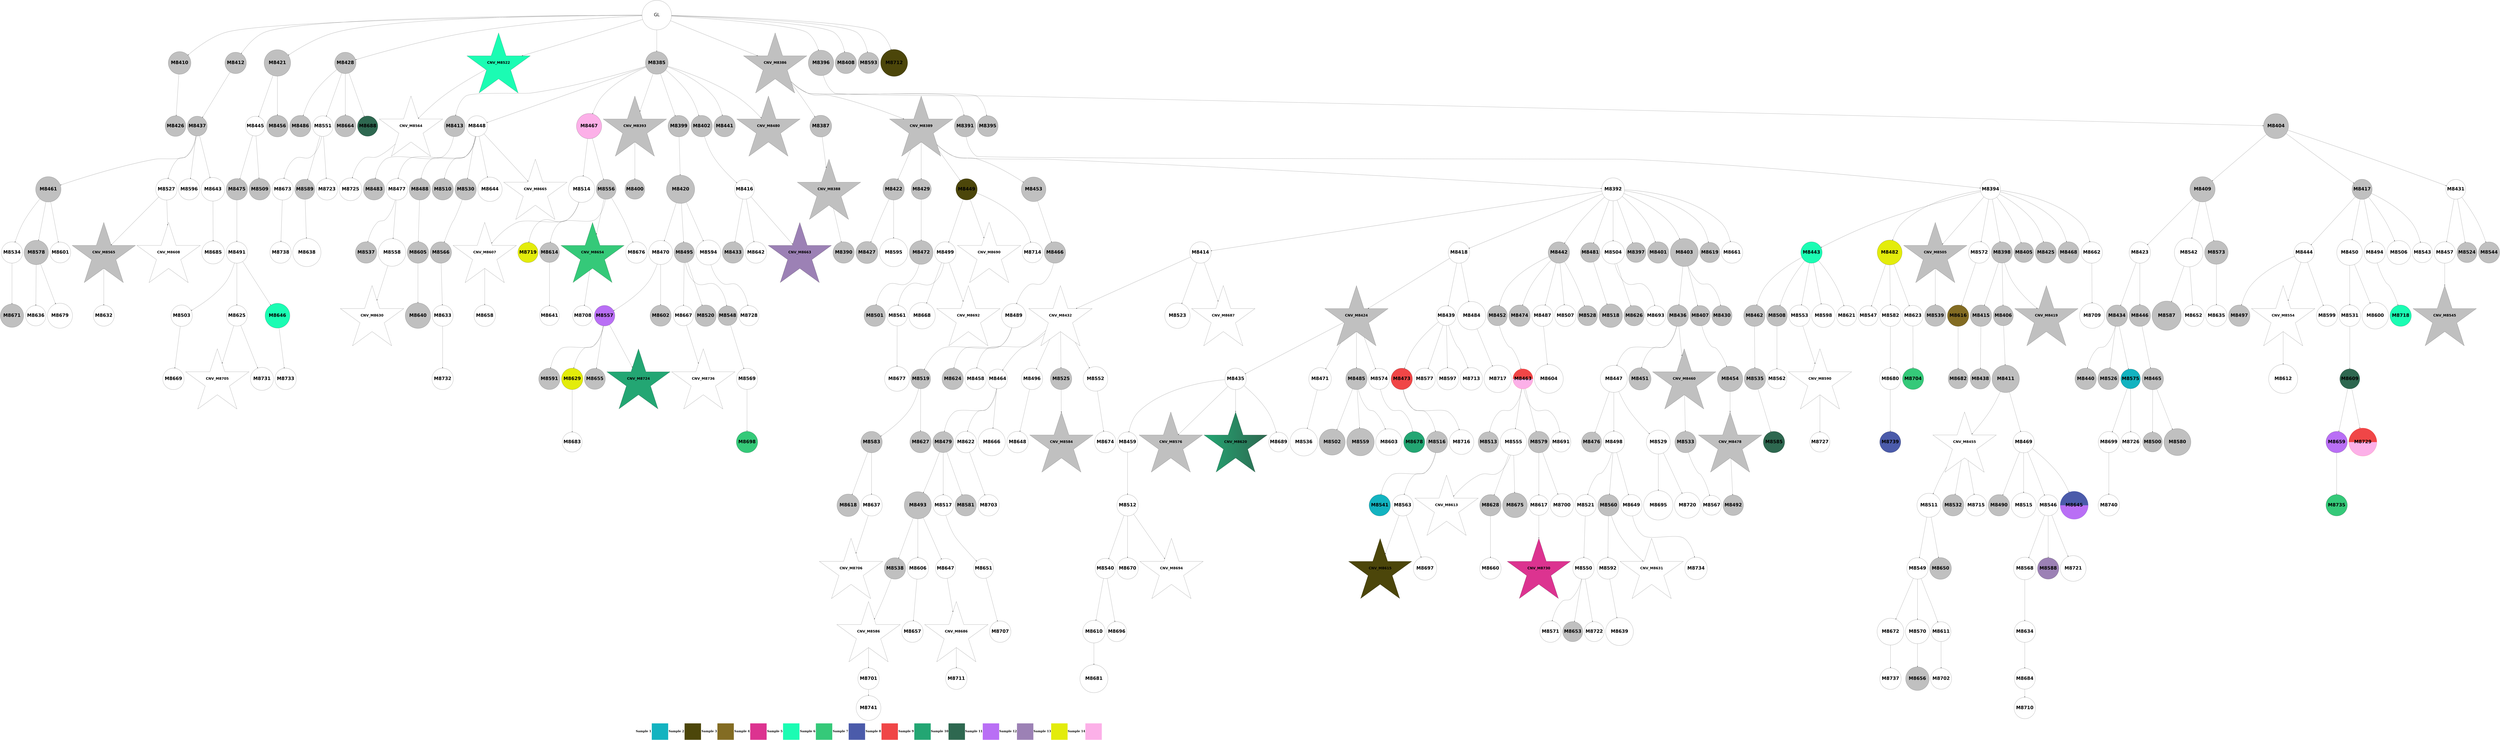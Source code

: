 digraph G { 
rankdir=TB;
8448 -> 8462;
8448 -> 8581;
8448 -> 8612;
8449 -> 8465;
8450 -> 8494;
8450 -> 8508;
8706 -> 8775;
8451 -> 8476;
8452 -> 8522;
8453 -> 8471;
8453 -> 8562;
8453 -> 8726;
8454 -> 8477;
8455 -> 8472;
8455 -> 8681;
8455 -> 8702;
8711 -> 8776;
8456 -> 8483;
8456 -> 8489;
8456 -> 8533;
8456 -> 8545;
8456 -> 8582;
8712 -> 8777;
8457 -> 8463;
8457 -> 8478;
8457 -> 8523;
8459 -> 8509;
8459 -> 8534;
8459 -> 8633;
8460 -> 8484;
8460 -> 8495;
8461 -> 8466;
8461 -> 8634;
8462 -> 8473;
8462 -> 8485;
8463 -> 8474;
8463 -> 8510;
8463 -> 8524;
8463 -> 8613;
8719 -> 8778;
8467 -> 8525;
8467 -> 8590;
8467 -> 8703;
8467 -> 8727;
8723 -> 8749;
8468 -> 8511;
8725 -> 8750;
8470 -> 8496;
8470 -> 8563;
8470 -> 8583;
8471 -> 8497;
8471 -> 8503;
8471 -> 8535;
8471 -> 8564;
8471 -> 8591;
8473 -> 8479;
8473 -> 8565;
8473 -> 8614;
8474 -> 8498;
8474 -> 8615;
8474 -> 8659;
8474 -> 8728;
8475 -> 8486;
8475 -> 8490;
8475 -> 8499;
8476 -> 8500;
8476 -> 8566;
8476 -> 8635;
8476 -> 8682;
8478 -> 8512;
8478 -> 8616;
8478 -> 8636;
8478 -> 8752;
8481 -> 8491;
8481 -> 8513;
8481 -> 8526;
8481 -> 8546;
8481 -> 8567;
8482 -> 8501;
8482 -> 8547;
8482 -> 8592;
8482 -> 8637;
8482 -> 8660;
8738 -> 8779;
8483 -> 8536;
8483 -> 8593;
8483 -> 8638;
8484 -> 8514;
8484 -> 8548;
8740 -> 8780;
8485 -> 8504;
8486 -> 8515;
8486 -> 8537;
8486 -> 8568;
8487 -> 8516;
8487 -> 8527;
8487 -> 8549;
8487 -> 8569;
8487 -> 8683;
8487 -> 8704;
8488 -> 8538;
8488 -> 8729;
8488 -> 8753;
8489 -> 8570;
8489 -> 8639;
8491 -> 8502;
8492 -> 8505;
8493 -> 8517;
8494 -> 8550;
8494 -> 8571;
8494 -> 8754;
8496 -> 8584;
8498 -> 8551;
8499 -> 8572;
8500 -> 8573;
8500 -> 8617;
8500 -> 8640;
8501 -> 8574;
8502 -> 8552;
8502 -> 8594;
8502 -> 8618;
8502 -> 8730;
8503 -> 8518;
8503 -> 8661;
8503 -> 8705;
8504 -> 8539;
8504 -> 8619;
8505 -> 8528;
8506 -> 8553;
8506 -> 8595;
8508 -> 8529;
8508 -> 8554;
8508 -> 8585;
8508 -> 8684;
8509 -> 8596;
8509 -> 8641;
8510 -> 8575;
8511 -> 8540;
8512 -> 8555;
8512 -> 8755;
8514 -> 8530;
8516 -> 8576;
8516 -> 8597;
8517 -> 8531;
8518 -> 8532;
8518 -> 8556;
8518 -> 8620;
8520 -> 8557;
8521 -> 8586;
8521 -> 8621;
8521 -> 8662;
8523 -> 8756;
8524 -> 8541;
8524 -> 8598;
8524 -> 8642;
8526 -> 8643;
8527 -> 8644;
8528 -> 8558;
8528 -> 8663;
8530 -> 8542;
8530 -> 8664;
8530 -> 8685;
8532 -> 8577;
8532 -> 8645;
8532 -> 8686;
8533 -> 8757;
8534 -> 8559;
8534 -> 8587;
8534 -> 8706;
8535 -> 8687;
8537 -> 8560;
8537 -> 8599;
8537 -> 8688;
8538 -> 8600;
8538 -> 8707;
8538 -> 8731;
8542 -> 8708;
8543 -> 8665;
8543 -> 8732;
8544 -> 8578;
8547 -> 8601;
8550 -> 8588;
8550 -> 8689;
8551 -> 8579;
8551 -> 8709;
8551 -> 8733;
8553 -> 8646;
8553 -> 8758;
8555 -> 8580;
8555 -> 8602;
8556 -> 8690;
8558 -> 8622;
8558 -> 8666;
8560 -> 8589;
8561 -> 8603;
8564 -> 8623;
8566 -> 8604;
8566 -> 8647;
8568 -> 8734;
8568 -> 8759;
8569 -> 8605;
8570 -> 8648;
8572 -> 8606;
8573 -> 8710;
8574 -> 8624;
8577 -> 8625;
8579 -> 8649;
8579 -> 8735;
8581 -> 8626;
8581 -> 8691;
8585 -> 8607;
8585 -> 8627;
8585 -> 8760;
8587 -> 8608;
8588 -> 8609;
8588 -> 8650;
8588 -> 8711;
8589 -> 8610;
8589 -> 8692;
8589 -> 8761;
8590 -> 8628;
8590 -> 8712;
8590 -> 8762;
8591 -> 8713;
8592 -> 8629;
8593 -> 8651;
8594 -> 8652;
8594 -> 8667;
8594 -> 8714;
8595 -> 8653;
8595 -> 8693;
8595 -> 8715;
8596 -> 8630;
8596 -> 8668;
8596 -> 8694;
8596 -> 8763;
8597 -> 8669;
8599 -> 8631;
8599 -> 8670;
8600 -> 8716;
8602 -> 8654;
8602 -> 8736;
8603 -> 8764;
8604 -> 8671;
8605 -> 8672;
8607 -> 8673;
8608 -> 8737;
8609 -> 8695;
8611 -> 8655;
8612 -> 8674;
8613 -> 8717;
8614 -> 8738;
8614 -> 8765;
8617 -> 8675;
8617 -> 8718;
8618 -> 8656;
8618 -> 8739;
8621 -> 8719;
8622 -> 8657;
8622 -> 8676;
8625 -> 8740;
8628 -> 8677;
8629 -> 8766;
8631 -> 8678;
8633 -> 8767;
8644 -> 8679;
8645 -> 8696;
8646 -> 8697;
8648 -> 8698;
8648 -> 8768;
8649 -> 8720;
8650 -> 8741;
8653 -> 8680;
8655 -> 8721;
8656 -> 8769;
8661 -> 8742;
8662 -> 8743;
8664 -> 8744;
8664 -> 8770;
8667 -> 8699;
8668 -> 8722;
8672 -> 8771;
8673 -> 8723;
8676 -> 8745;
8423 -> 8424;
8423 -> 8425;
8423 -> 8435;
8423 -> 8447;
8423 -> 8449;
8423 -> 8451;
8423 -> 8460;
8423 -> 8467;
8423 -> 8561;
8423 -> 8632;
8423 -> 8751;
8424 -> 8432;
8424 -> 8438;
8424 -> 8441;
8424 -> 8452;
8424 -> 8480;
8424 -> 8487;
8424 -> 8506;
8424 -> 8519;
8425 -> 8426;
8425 -> 8428;
8425 -> 8430;
8425 -> 8434;
8426 -> 8427;
8682 -> 8724;
8427 -> 8429;
8428 -> 8431;
8428 -> 8461;
8428 -> 8468;
8428 -> 8488;
8428 -> 8492;
8685 -> 8772;
8430 -> 8433;
8686 -> 8725;
8431 -> 8436;
8431 -> 8440;
8431 -> 8442;
8431 -> 8453;
8431 -> 8457;
8431 -> 8481;
8431 -> 8520;
8431 -> 8543;
8431 -> 8658;
8431 -> 8700;
8432 -> 8439;
8688 -> 8773;
8433 -> 8437;
8433 -> 8444;
8433 -> 8464;
8433 -> 8482;
8433 -> 8507;
8433 -> 8521;
8433 -> 8544;
8433 -> 8611;
8433 -> 8701;
8690 -> 8746;
8435 -> 8443;
8437 -> 8445;
8437 -> 8454;
8437 -> 8458;
8693 -> 8747;
8438 -> 8459;
8441 -> 8455;
8442 -> 8446;
8442 -> 8469;
8442 -> 8475;
8698 -> 8774;
8443 -> 8448;
8443 -> 8456;
8443 -> 8470;
8445 -> 8450;
8701 -> 8748;
8446 -> 8493;
8502 [shape=circle style=wedged color="#f04647:#fcb0e8" fontname="helvetica-bold" fontsize=56 label="M8463" width=3.4 height=2 ];
8506 [shape=circle style=filled fillcolor="#fcb0e8" fontname="helvetica-bold" fontsize=56 label="M8467" width=4.28 height=2 ];
8768 [shape=circle style=wedged color="#f04647:#fcb0e8" fontname="helvetica-bold" fontsize=56 label="M8729" width=4.75 height=2 ];
8604 [shape=star style=filled fillcolor=grey fontname="helvetica-bold" fontsize=42 label="CNV_M8565"];
8676 [shape=circle style=filled fillcolor=white fontname="helvetica-bold" fontsize=56 label="M8637" width=0.64 height=2 ];
8755 [shape=circle style=filled fillcolor=white fontname="helvetica-bold" fontsize=56 label="M8716" width=4.18 height=2 ];
8592 [shape=circle style=filled fillcolor=white fontname="helvetica-bold" fontsize=56 label="M8553" width=1.13 height=2 ];
8680 [shape=circle style=filled fillcolor=white fontname="helvetica-bold" fontsize=56 label="M8641" width=3.28 height=2 ];
8632 [shape=circle style=filled fillcolor=grey fontname="helvetica-bold" fontsize=56 label="M8593" width=2.12 height=2 ];
8591 [shape=circle style=filled fillcolor=white fontname="helvetica-bold" fontsize=56 label="M8552" width=4.15 height=2 ];
8674 [shape=circle style=filled fillcolor=white fontname="helvetica-bold" fontsize=56 label="M8635" width=1.96 height=2 ];
8615 [shape=star style=filled fillcolor=grey fontname="helvetica-bold" fontsize=42 label="CNV_M8576"];
8622 [shape=circle style=filled fillcolor=grey fontname="helvetica-bold" fontsize=56 label="M8583" width=0.07 height=2 ];
8476 [shape=circle style=filled fillcolor=grey fontname="helvetica-bold" fontsize=56 label="M8437" width=2.85 height=2 ];
8600 [shape=circle style=filled fillcolor=white fontname="helvetica-bold" fontsize=56 label="M8561" width=2.43 height=2 ];
8424 [shape=circle style=filled fillcolor=grey fontname="helvetica-bold" fontsize=56 label="M8385" width=3.84 height=2 ];
8477 [shape=circle style=filled fillcolor=grey fontname="helvetica-bold" fontsize=56 label="M8438" width=2.52 height=2 ];
8552 [shape=circle style=filled fillcolor=grey fontname="helvetica-bold" fontsize=56 label="M8513" width=2.41 height=2 ];
8724 [shape=circle style=filled fillcolor=white fontname="helvetica-bold" fontsize=56 label="M8685" width=3.86 height=2 ];
8475 [shape=circle style=filled fillcolor=grey fontname="helvetica-bold" fontsize=56 label="M8436" width=0.79 height=2 ];
8512 [shape=circle style=filled fillcolor="#f04647" fontname="helvetica-bold" fontsize=56 label="M8473" width=0.96 height=2 ];
8505 [shape=circle style=filled fillcolor=grey fontname="helvetica-bold" fontsize=56 label="M8466" width=0.72 height=2 ];
8566 [shape=circle style=filled fillcolor=white fontname="helvetica-bold" fontsize=56 label="M8527" width=1.42 height=2 ];
8771 [shape=circle style=filled fillcolor=white fontname="helvetica-bold" fontsize=56 label="M8732" width=1.67 height=2 ];
8590 [shape=circle style=filled fillcolor=white fontname="helvetica-bold" fontsize=56 label="M8551" width=2.35 height=2 ];
8574 [shape=circle style=filled fillcolor=grey fontname="helvetica-bold" fontsize=56 label="M8535" width=0.52 height=2 ];
8426 [shape=circle style=filled fillcolor=grey fontname="helvetica-bold" fontsize=56 label="M8387" width=3.68 height=2 ];
8609 [shape=circle style=filled fillcolor=white fontname="helvetica-bold" fontsize=56 label="M8570" width=4.08 height=2 ];
8695 [shape=circle style=filled fillcolor=grey fontname="helvetica-bold" fontsize=56 label="M8656" width=3.99 height=2 ];
8756 [shape=circle style=filled fillcolor=white fontname="helvetica-bold" fontsize=56 label="M8717" width=4.62 height=2 ];
8608 [shape=circle style=filled fillcolor=white fontname="helvetica-bold" fontsize=56 label="M8569" width=3.57 height=2 ];
8484 [shape=circle style=filled fillcolor=white fontname="helvetica-bold" fontsize=56 label="M8445" width=3.23 height=2 ];
8448 [shape=circle style=filled fillcolor=grey fontname="helvetica-bold" fontsize=56 label="M8409" width=4.28 height=2 ];
8443 [shape=circle style=filled fillcolor=grey fontname="helvetica-bold" fontsize=56 label="M8404" width=4.23 height=2 ];
8425 [shape=star style=filled fillcolor=grey fontname="helvetica-bold" fontsize=42 label="CNV_M8386"];
8480 [shape=circle style=filled fillcolor=grey fontname="helvetica-bold" fontsize=56 label="M8441" width=0.17 height=2 ];
8490 [shape=circle style=filled fillcolor=grey fontname="helvetica-bold" fontsize=56 label="M8451" width=3.76 height=2 ];
8612 [shape=circle style=filled fillcolor=grey fontname="helvetica-bold" fontsize=56 label="M8573" width=3.98 height=2 ];
8533 [shape=circle style=filled fillcolor=white fontname="helvetica-bold" fontsize=56 label="M8494" width=0.18 height=2 ];
8762 [shape=circle style=filled fillcolor=white fontname="helvetica-bold" fontsize=56 label="M8723" width=1.35 height=2 ];
8468 [shape=circle style=filled fillcolor=grey fontname="helvetica-bold" fontsize=56 label="M8429" width=2.67 height=2 ];
8596 [shape=circle style=filled fillcolor="#b96ff5" fontname="helvetica-bold" fontsize=56 label="M8557" width=2.34 height=2 ];
8702 [shape=star style=filled fillcolor="#9c81b5" fontname="helvetica-bold" fontsize=42 label="CNV_M8663"];
8573 [shape=circle style=filled fillcolor=white fontname="helvetica-bold" fontsize=56 label="M8534" width=3.6 height=2 ];
8777 [shape=circle style=filled fillcolor=white fontname="helvetica-bold" fontsize=56 label="M8738" width=0.86 height=2 ];
8694 [shape=circle style=filled fillcolor=grey fontname="helvetica-bold" fontsize=56 label="M8655" width=2.16 height=2 ];
8684 [shape=circle style=wedged color="#4b5baa:#b96ff5" fontname="helvetica-bold" fontsize=56 label="M8645" width=4.73 height=2 ];
8654 [shape=star style=filled fillcolor="#4c460a" fontname="helvetica-bold" fontsize=42 label="CNV_M8615"];
8442 [shape=circle style=filled fillcolor=grey fontname="helvetica-bold" fontsize=56 label="M8403" width=4.74 height=2 ];
8565 [shape=circle style=filled fillcolor=grey fontname="helvetica-bold" fontsize=56 label="M8526" width=0.08 height=2 ];
8707 [shape=circle style=filled fillcolor=white fontname="helvetica-bold" fontsize=56 label="M8668" width=4.47 height=2 ];
8642 [shape=circle style=filled fillcolor=white fontname="helvetica-bold" fontsize=56 label="M8603" width=4.48 height=2 ];
8486 [shape=circle style=filled fillcolor=white fontname="helvetica-bold" fontsize=56 label="M8447" width=4.57 height=2 ];
8646 [shape=star style=filled fillcolor=white fontname="helvetica-bold" fontsize=42 label="CNV_M8607"];
8758 [shape=circle style=filled fillcolor="#e3ec0b" fontname="helvetica-bold" fontsize=56 label="M8719" width=3.41 height=2 ];
8706 [shape=circle style=filled fillcolor=white fontname="helvetica-bold" fontsize=56 label="M8667" width=2.73 height=2 ];
8544 [shape=star style=filled fillcolor=grey fontname="helvetica-bold" fontsize=42 label="CNV_M8505"];
8526 [shape=circle style=filled fillcolor=white fontname="helvetica-bold" fontsize=56 label="M8487" width=1.13 height=2 ];
8616 [shape=circle style=filled fillcolor=white fontname="helvetica-bold" fontsize=56 label="M8577" width=0.03 height=2 ];
8688 [shape=circle style=filled fillcolor=white fontname="helvetica-bold" fontsize=56 label="M8649" width=1.04 height=2 ];
8498 [shape=circle style=filled fillcolor=white fontname="helvetica-bold" fontsize=56 label="M8459" width=2.66 height=2 ];
8667 [shape=circle style=filled fillcolor=grey fontname="helvetica-bold" fontsize=56 label="M8628" width=1.44 height=2 ];
8588 [shape=circle style=filled fillcolor=white fontname="helvetica-bold" fontsize=56 label="M8549" width=1.09 height=2 ];
8635 [shape=circle style=filled fillcolor=white fontname="helvetica-bold" fontsize=56 label="M8596" width=2.1 height=2 ];
8715 [shape=circle style=filled fillcolor=white fontname="helvetica-bold" fontsize=56 label="M8676" width=0.76 height=2 ];
8488 [shape=circle style=filled fillcolor="#4c460a" fontname="helvetica-bold" fontsize=56 label="M8449" width=1.78 height=2 ];
8690 [shape=circle style=filled fillcolor=white fontname="helvetica-bold" fontsize=56 label="M8651" width=2.83 height=2 ];
8527 [shape=circle style=filled fillcolor=grey fontname="helvetica-bold" fontsize=56 label="M8488" width=0.42 height=2 ];
8550 [shape=circle style=filled fillcolor=white fontname="helvetica-bold" fontsize=56 label="M8511" width=4.07 height=2 ];
8440 [shape=circle style=filled fillcolor=grey fontname="helvetica-bold" fontsize=56 label="M8401" width=1.61 height=2 ];
8752 [shape=circle style=filled fillcolor=white fontname="helvetica-bold" fontsize=56 label="M8713" width=3.8 height=2 ];
8779 [shape=circle style=filled fillcolor=white fontname="helvetica-bold" fontsize=56 label="M8740" width=0.58 height=2 ];
8764 [shape=circle style=filled fillcolor=white fontname="helvetica-bold" fontsize=56 label="M8725" width=3.85 height=2 ];
8675 [shape=circle style=filled fillcolor=white fontname="helvetica-bold" fontsize=56 label="M8636" width=3.45 height=2 ];
8465 [shape=circle style=filled fillcolor=grey fontname="helvetica-bold" fontsize=56 label="M8426" width=2.35 height=2 ];
8458 [shape=star style=filled fillcolor=grey fontname="helvetica-bold" fontsize=42 label="CNV_M8419"];
8691 [shape=circle style=filled fillcolor=white fontname="helvetica-bold" fontsize=56 label="M8652" width=1.19 height=2 ];
8606 [shape=circle style=filled fillcolor=white fontname="helvetica-bold" fontsize=56 label="M8567" width=3.2 height=2 ];
8429 [shape=circle style=filled fillcolor=grey fontname="helvetica-bold" fontsize=56 label="M8390" width=0.28 height=2 ];
8534 [shape=circle style=filled fillcolor=grey fontname="helvetica-bold" fontsize=56 label="M8495" width=2.47 height=2 ];
8628 [shape=circle style=filled fillcolor=grey fontname="helvetica-bold" fontsize=56 label="M8589" width=2.72 height=2 ];
8518 [shape=circle style=filled fillcolor=grey fontname="helvetica-bold" fontsize=56 label="M8479" width=2.15 height=2 ];
8438 [shape=circle style=filled fillcolor=grey fontname="helvetica-bold" fontsize=56 label="M8399" width=0.66 height=2 ];
8447 [shape=circle style=filled fillcolor=grey fontname="helvetica-bold" fontsize=56 label="M8408" width=1.85 height=2 ];
8507 [shape=circle style=filled fillcolor=grey fontname="helvetica-bold" fontsize=56 label="M8468" width=0.9 height=2 ];
8721 [shape=circle style=filled fillcolor=grey fontname="helvetica-bold" fontsize=56 label="M8682" width=2.92 height=2 ];
8572 [shape=circle style=filled fillcolor=grey fontname="helvetica-bold" fontsize=56 label="M8533" width=3.61 height=2 ];
8463 [shape=star style=filled fillcolor=grey fontname="helvetica-bold" fontsize=42 label="CNV_M8424"];
8643 [shape=circle style=filled fillcolor=white fontname="helvetica-bold" fontsize=56 label="M8604" width=4.88 height=2 ];
8529 [shape=circle style=filled fillcolor=grey fontname="helvetica-bold" fontsize=56 label="M8490" width=0.43 height=2 ];
8531 [shape=circle style=filled fillcolor=grey fontname="helvetica-bold" fontsize=56 label="M8492" width=2.38 height=2 ];
8750 [shape=circle style=filled fillcolor=white fontname="helvetica-bold" fontsize=56 label="M8711" width=1.56 height=2 ];
8516 [shape=circle style=filled fillcolor=white fontname="helvetica-bold" fontsize=56 label="M8477" width=0.94 height=2 ];
8441 [shape=circle style=filled fillcolor=grey fontname="helvetica-bold" fontsize=56 label="M8402" width=1.02 height=2 ];
8581 [shape=circle style=filled fillcolor=white fontname="helvetica-bold" fontsize=56 label="M8542" width=4.86 height=2 ];
8460 [shape=circle style=filled fillcolor=grey fontname="helvetica-bold" fontsize=56 label="M8421" width=4.48 height=2 ];
8712 [shape=circle style=filled fillcolor=white fontname="helvetica-bold" fontsize=56 label="M8673" width=1.79 height=2 ];
8766 [shape=circle style=filled fillcolor=white fontname="helvetica-bold" fontsize=56 label="M8727" width=2.9 height=2 ];
8705 [shape=circle style=filled fillcolor=white fontname="helvetica-bold" fontsize=56 label="M8666" width=4.62 height=2 ];
8761 [shape=circle style=filled fillcolor=white fontname="helvetica-bold" fontsize=56 label="M8722" width=2.83 height=2 ];
8629 [shape=star style=filled fillcolor=white fontname="helvetica-bold" fontsize=42 label="CNV_M8590"];
8553 [shape=circle style=filled fillcolor=white fontname="helvetica-bold" fontsize=56 label="M8514" width=4.45 height=2 ];
8522 [shape=circle style=filled fillcolor=grey fontname="helvetica-bold" fontsize=56 label="M8483" width=0.49 height=2 ];
8735 [shape=circle style=filled fillcolor=white fontname="helvetica-bold" fontsize=56 label="M8696" width=3.39 height=2 ];
8651 [shape=circle style=filled fillcolor=white fontname="helvetica-bold" fontsize=56 label="M8612" width=4.92 height=2 ];
8620 [shape=circle style=filled fillcolor=grey fontname="helvetica-bold" fontsize=56 label="M8581" width=0.55 height=2 ];
8776 [shape=circle style=filled fillcolor=white fontname="helvetica-bold" fontsize=56 label="M8737" width=0.48 height=2 ];
8711 [shape=circle style=filled fillcolor=white fontname="helvetica-bold" fontsize=56 label="M8672" width=4.54 height=2 ];
8599 [shape=circle style=filled fillcolor=grey fontname="helvetica-bold" fontsize=56 label="M8560" width=0.53 height=2 ];
8434 [shape=circle style=filled fillcolor=grey fontname="helvetica-bold" fontsize=56 label="M8395" width=3.53 height=2 ];
8605 [shape=circle style=filled fillcolor=grey fontname="helvetica-bold" fontsize=56 label="M8566" width=0.47 height=2 ];
8668 [shape=circle style=filled fillcolor="#e3ec0b" fontname="helvetica-bold" fontsize=56 label="M8629" width=0.3 height=2 ];
8540 [shape=circle style=filled fillcolor=grey fontname="helvetica-bold" fontsize=56 label="M8501" width=0.93 height=2 ];
8585 [shape=circle style=filled fillcolor=white fontname="helvetica-bold" fontsize=56 label="M8546" width=3.55 height=2 ];
8685 [shape=circle style=filled fillcolor="#1bfcb3" fontname="helvetica-bold" fontsize=56 label="M8646" width=4.21 height=2 ];
8559 [shape=circle style=filled fillcolor=grey fontname="helvetica-bold" fontsize=56 label="M8520" width=1.6 height=2 ];
8589 [shape=circle style=filled fillcolor=white fontname="helvetica-bold" fontsize=56 label="M8550" width=0.68 height=2 ];
8511 [shape=circle style=filled fillcolor=grey fontname="helvetica-bold" fontsize=56 label="M8472" width=4.01 height=2 ];
8435 [shape=circle style=filled fillcolor=grey fontname="helvetica-bold" fontsize=56 label="M8396" width=4.31 height=2 ];
8466 [shape=circle style=filled fillcolor=grey fontname="helvetica-bold" fontsize=56 label="M8427" width=3.74 height=2 ];
8469 [shape=circle style=filled fillcolor=grey fontname="helvetica-bold" fontsize=56 label="M8430" width=2.53 height=2 ];
8624 [shape=circle style=filled fillcolor="#2e6850" fontname="helvetica-bold" fontsize=56 label="M8585" width=0.98 height=2 ];
8436 [shape=circle style=filled fillcolor=grey fontname="helvetica-bold" fontsize=56 label="M8397" width=2.84 height=2 ];
8719 [shape=circle style=filled fillcolor=white fontname="helvetica-bold" fontsize=56 label="M8680" width=0.62 height=2 ];
8639 [shape=circle style=filled fillcolor=white fontname="helvetica-bold" fontsize=56 label="M8600" width=4.5 height=2 ];
8524 [shape=circle style=filled fillcolor=grey fontname="helvetica-bold" fontsize=56 label="M8485" width=1.78 height=2 ];
8739 [shape=circle style=filled fillcolor=white fontname="helvetica-bold" fontsize=56 label="M8700" width=3.92 height=2 ];
8428 [shape=star style=filled fillcolor=grey fontname="helvetica-bold" fontsize=42 label="CNV_M8389"];
8584 [shape=star style=filled fillcolor=grey fontname="helvetica-bold" fontsize=42 label="CNV_M8545"];
8638 [shape=circle style=filled fillcolor=white fontname="helvetica-bold" fontsize=56 label="M8599" width=3.6 height=2 ];
8457 [shape=circle style=filled fillcolor=white fontname="helvetica-bold" fontsize=56 label="M8418" width=1.31 height=2 ];
8767 [shape=circle style=filled fillcolor=white fontname="helvetica-bold" fontsize=56 label="M8728" width=2.69 height=2 ];
8630 [shape=circle style=filled fillcolor=grey fontname="helvetica-bold" fontsize=56 label="M8591" width=2.04 height=2 ];
8536 [shape=circle style=filled fillcolor=grey fontname="helvetica-bold" fontsize=56 label="M8497" width=0.99 height=2 ];
8567 [shape=circle style=filled fillcolor=grey fontname="helvetica-bold" fontsize=56 label="M8528" width=2.78 height=2 ];
8697 [shape=circle style=filled fillcolor=white fontname="helvetica-bold" fontsize=56 label="M8658" width=1.01 height=2 ];
8723 [shape=circle style=filled fillcolor=white fontname="helvetica-bold" fontsize=56 label="M8684" width=3.54 height=2 ];
8453 [shape=circle style=filled fillcolor=white fontname="helvetica-bold" fontsize=56 label="M8414" width=1.08 height=2 ];
8427 [shape=star style=filled fillcolor=grey fontname="helvetica-bold" fontsize=42 label="CNV_M8388"];
8661 [shape=circle style=filled fillcolor=white fontname="helvetica-bold" fontsize=56 label="M8622" width=1.89 height=2 ];
8496 [shape=circle style=filled fillcolor=white fontname="helvetica-bold" fontsize=56 label="M8457" width=0.39 height=2 ];
8482 [shape=circle style=filled fillcolor="#1bfcb3" fontname="helvetica-bold" fontsize=56 label="M8443" width=1.8 height=2 ];
8455 [shape=circle style=filled fillcolor=white fontname="helvetica-bold" fontsize=56 label="M8416" width=3.04 height=2 ];
8569 [shape=circle style=filled fillcolor=grey fontname="helvetica-bold" fontsize=56 label="M8530" width=1.56 height=2 ];
8508 [shape=circle style=filled fillcolor=white fontname="helvetica-bold" fontsize=56 label="M8469" width=1.58 height=2 ];
8542 [shape=circle style=filled fillcolor=white fontname="helvetica-bold" fontsize=56 label="M8503" width=1.52 height=2 ];
8773 [shape=circle style=filled fillcolor=white fontname="helvetica-bold" fontsize=56 label="M8734" width=3.79 height=2 ];
8489 [shape=circle style=filled fillcolor=white fontname="helvetica-bold" fontsize=56 label="M8450" width=4.35 height=2 ];
8492 [shape=circle style=filled fillcolor=grey fontname="helvetica-bold" fontsize=56 label="M8453" width=4.17 height=2 ];
8747 [shape=circle style=filled fillcolor=white fontname="helvetica-bold" fontsize=56 label="M8708" width=2.6 height=2 ];
8478 [shape=circle style=filled fillcolor=white fontname="helvetica-bold" fontsize=56 label="M8439" width=3.18 height=2 ];
8617 [shape=circle style=filled fillcolor=grey fontname="helvetica-bold" fontsize=56 label="M8578" width=4.13 height=2 ];
8740 [shape=circle style=filled fillcolor=white fontname="helvetica-bold" fontsize=56 label="M8701" width=0.1 height=2 ];
8722 [shape=circle style=filled fillcolor=white fontname="helvetica-bold" fontsize=56 label="M8683" width=2.96 height=2 ];
8634 [shape=circle style=filled fillcolor=white fontname="helvetica-bold" fontsize=56 label="M8595" width=4.81 height=2 ];
8607 [shape=circle style=filled fillcolor=white fontname="helvetica-bold" fontsize=56 label="M8568" width=3.81 height=2 ];
8495 [shape=circle style=filled fillcolor=grey fontname="helvetica-bold" fontsize=56 label="M8456" width=3.65 height=2 ];
8644 [shape=circle style=filled fillcolor=grey fontname="helvetica-bold" fontsize=56 label="M8605" width=1.42 height=2 ];
8543 [shape=circle style=filled fillcolor=white fontname="helvetica-bold" fontsize=56 label="M8504" width=3.88 height=2 ];
8619 [shape=circle style=filled fillcolor=grey fontname="helvetica-bold" fontsize=56 label="M8580" width=4.57 height=2 ];
8464 [shape=circle style=filled fillcolor=grey fontname="helvetica-bold" fontsize=56 label="M8425" width=2.09 height=2 ];
8757 [shape=circle style=filled fillcolor="#1bfcb3" fontname="helvetica-bold" fontsize=56 label="M8718" width=0.25 height=2 ];
8470 [shape=circle style=filled fillcolor=white fontname="helvetica-bold" fontsize=56 label="M8431" width=3.06 height=2 ];
8517 [shape=star style=filled fillcolor=grey fontname="helvetica-bold" fontsize=42 label="CNV_M8478"];
8555 [shape=circle style=filled fillcolor=grey fontname="helvetica-bold" fontsize=56 label="M8516" width=1.67 height=2 ];
8718 [shape=circle style=filled fillcolor=white fontname="helvetica-bold" fontsize=56 label="M8679" width=4.23 height=2 ];
8778 [shape=circle style=filled fillcolor="#4b5baa" fontname="helvetica-bold" fontsize=56 label="M8739" width=2.11 height=2 ];
8437 [shape=circle style=filled fillcolor=grey fontname="helvetica-bold" fontsize=56 label="M8398" width=2.12 height=2 ];
8547 [shape=circle style=filled fillcolor=grey fontname="helvetica-bold" fontsize=56 label="M8508" width=2.25 height=2 ];
8760 [shape=circle style=filled fillcolor=white fontname="helvetica-bold" fontsize=56 label="M8721" width=4.35 height=2 ];
8626 [shape=circle style=filled fillcolor=grey fontname="helvetica-bold" fontsize=56 label="M8587" width=4.96 height=2 ];
8669 [shape=star style=filled fillcolor=white fontname="helvetica-bold" fontsize=42 label="CNV_M8630"];
8603 [shape=star style=filled fillcolor=white fontname="helvetica-bold" fontsize=42 label="CNV_M8564"];
8439 [shape=circle style=filled fillcolor=grey fontname="helvetica-bold" fontsize=56 label="M8400" width=2.95 height=2 ];
8621 [shape=circle style=filled fillcolor=white fontname="helvetica-bold" fontsize=56 label="M8582" width=1.65 height=2 ];
8689 [shape=circle style=filled fillcolor=grey fontname="helvetica-bold" fontsize=56 label="M8650" width=3.68 height=2 ];
8732 [shape=circle style=filled fillcolor=white fontname="helvetica-bold" fontsize=56 label="M8693" width=3.38 height=2 ];
8449 [shape=circle style=filled fillcolor=grey fontname="helvetica-bold" fontsize=56 label="M8410" width=3.83 height=2 ];
8432 [shape=star style=filled fillcolor=grey fontname="helvetica-bold" fontsize=42 label="CNV_M8393"];
8558 [shape=circle style=filled fillcolor=grey fontname="helvetica-bold" fontsize=56 label="M8519" width=3.06 height=2 ];
8471 [shape=star style=filled fillcolor=white fontname="helvetica-bold" fontsize=42 label="CNV_M8432"];
8598 [shape=circle style=filled fillcolor=grey fontname="helvetica-bold" fontsize=56 label="M8559" width=4.65 height=2 ];
8493 [shape=circle style=filled fillcolor=grey fontname="helvetica-bold" fontsize=56 label="M8454" width=4.29 height=2 ];
8563 [shape=circle style=filled fillcolor=grey fontname="helvetica-bold" fontsize=56 label="M8524" width=3.42 height=2 ];
8535 [shape=circle style=filled fillcolor=white fontname="helvetica-bold" fontsize=56 label="M8496" width=1.75 height=2 ];
8593 [shape=star style=filled fillcolor=white fontname="helvetica-bold" fontsize=42 label="CNV_M8554"];
8587 [shape=circle style=filled fillcolor=grey fontname="helvetica-bold" fontsize=56 label="M8548" width=3.22 height=2 ];
8485 [shape=circle style=filled fillcolor=grey fontname="helvetica-bold" fontsize=56 label="M8446" width=0.68 height=2 ];
8687 [shape=circle style=filled fillcolor=white fontname="helvetica-bold" fontsize=56 label="M8648" width=1.63 height=2 ];
8602 [shape=circle style=filled fillcolor=white fontname="helvetica-bold" fontsize=56 label="M8563" width=0.05 height=2 ];
8699 [shape=circle style=filled fillcolor=white fontname="helvetica-bold" fontsize=56 label="M8660" width=0.62 height=2 ];
8456 [shape=circle style=filled fillcolor=grey fontname="helvetica-bold" fontsize=56 label="M8417" width=2.64 height=2 ];
8743 [shape=circle style=filled fillcolor="#35c979" fontname="helvetica-bold" fontsize=56 label="M8704" width=2.06 height=2 ];
8564 [shape=circle style=filled fillcolor=grey fontname="helvetica-bold" fontsize=56 label="M8525" width=1.9 height=2 ];
8678 [shape=circle style=filled fillcolor=white fontname="helvetica-bold" fontsize=56 label="M8639" width=4.69 height=2 ];
8729 [shape=star style=filled fillcolor=white fontname="helvetica-bold" fontsize=42 label="CNV_M8690"];
8503 [shape=circle style=filled fillcolor=white fontname="helvetica-bold" fontsize=56 label="M8464" width=3.22 height=2 ];
8537 [shape=circle style=filled fillcolor=white fontname="helvetica-bold" fontsize=56 label="M8498" width=1.46 height=2 ];
8647 [shape=star style=filled fillcolor=white fontname="helvetica-bold" fontsize=42 label="CNV_M8608"];
8528 [shape=circle style=filled fillcolor=white fontname="helvetica-bold" fontsize=56 label="M8489" width=4.12 height=2 ];
8645 [shape=circle style=filled fillcolor=white fontname="helvetica-bold" fontsize=56 label="M8606" width=1.96 height=2 ];
8548 [shape=circle style=filled fillcolor=grey fontname="helvetica-bold" fontsize=56 label="M8509" width=1.23 height=2 ];
8714 [shape=circle style=filled fillcolor=grey fontname="helvetica-bold" fontsize=56 label="M8675" width=4.19 height=2 ];
8446 [shape=circle style=filled fillcolor=grey fontname="helvetica-bold" fontsize=56 label="M8407" width=2.48 height=2 ];
8582 [shape=circle style=filled fillcolor=white fontname="helvetica-bold" fontsize=56 label="M8543" width=3.43 height=2 ];
8523 [shape=circle style=filled fillcolor=white fontname="helvetica-bold" fontsize=56 label="M8484" width=4.79 height=2 ];
8709 [shape=circle style=filled fillcolor=white fontname="helvetica-bold" fontsize=56 label="M8670" width=0.6 height=2 ];
8501 [shape=circle style=filled fillcolor=grey fontname="helvetica-bold" fontsize=56 label="M8462" width=0.65 height=2 ];
8595 [shape=circle style=filled fillcolor=grey fontname="helvetica-bold" fontsize=56 label="M8556" width=2.83 height=2 ];
8731 [shape=star style=filled fillcolor=white fontname="helvetica-bold" fontsize=42 label="CNV_M8692"];
8551 [shape=circle style=filled fillcolor=white fontname="helvetica-bold" fontsize=56 label="M8512" width=1.88 height=2 ];
8648 [shape=circle style=filled fillcolor="#2e6850" fontname="helvetica-bold" fontsize=56 label="M8609" width=2.75 height=2 ];
8546 [shape=circle style=filled fillcolor=white fontname="helvetica-bold" fontsize=56 label="M8507" width=0.84 height=2 ];
8717 [shape=circle style=filled fillcolor="#23a673" fontname="helvetica-bold" fontsize=56 label="M8678" width=2.08 height=2 ];
8510 [shape=circle style=filled fillcolor=white fontname="helvetica-bold" fontsize=56 label="M8471" width=3.82 height=2 ];
8763 [shape=star style=filled fillcolor="#23a673" fontname="helvetica-bold" fontsize=42 label="CNV_M8724"];
8636 [shape=circle style=filled fillcolor=white fontname="helvetica-bold" fontsize=56 label="M8597" width=3.7 height=2 ];
8759 [shape=circle style=filled fillcolor=white fontname="helvetica-bold" fontsize=56 label="M8720" width=4.38 height=2 ];
8703 [shape=circle style=filled fillcolor=grey fontname="helvetica-bold" fontsize=56 label="M8664" width=1.97 height=2 ];
8451 [shape=circle style=filled fillcolor=grey fontname="helvetica-bold" fontsize=56 label="M8412" width=1.41 height=2 ];
8583 [shape=circle style=filled fillcolor=grey fontname="helvetica-bold" fontsize=56 label="M8544" width=2.1 height=2 ];
8530 [shape=circle style=filled fillcolor=white fontname="helvetica-bold" fontsize=56 label="M8491" width=1.66 height=2 ];
8494 [shape=star style=filled fillcolor=white fontname="helvetica-bold" fontsize=42 label="CNV_M8455"];
8727 [shape=circle style=filled fillcolor="#2e6850" fontname="helvetica-bold" fontsize=56 label="M8688" width=3.44 height=2 ];
8461 [shape=circle style=filled fillcolor=grey fontname="helvetica-bold" fontsize=56 label="M8422" width=0.74 height=2 ];
8610 [shape=circle style=filled fillcolor=white fontname="helvetica-bold" fontsize=56 label="M8571" width=2.02 height=2 ];
8677 [shape=circle style=filled fillcolor=white fontname="helvetica-bold" fontsize=56 label="M8638" width=4.78 height=2 ];
8497 [shape=circle style=filled fillcolor=white fontname="helvetica-bold" fontsize=56 label="M8458" width=1.74 height=2 ];
8726 [shape=star style=filled fillcolor=white fontname="helvetica-bold" fontsize=42 label="CNV_M8687"];
8701 [shape=circle style=filled fillcolor=white fontname="helvetica-bold" fontsize=56 label="M8662" width=1.64 height=2 ];
8663 [shape=circle style=filled fillcolor=grey fontname="helvetica-bold" fontsize=56 label="M8624" width=0.97 height=2 ];
8525 [shape=circle style=filled fillcolor=grey fontname="helvetica-bold" fontsize=56 label="M8486" width=0.2 height=2 ];
8733 [shape=star style=filled fillcolor=white fontname="helvetica-bold" fontsize=42 label="CNV_M8694"];
8640 [shape=circle style=filled fillcolor=white fontname="helvetica-bold" fontsize=56 label="M8601" width=2.27 height=2 ];
8560 [shape=circle style=filled fillcolor=white fontname="helvetica-bold" fontsize=56 label="M8521" width=1.69 height=2 ];
8679 [shape=circle style=filled fillcolor=grey fontname="helvetica-bold" fontsize=56 label="M8640" width=4.31 height=2 ];
8618 [shape=circle style=filled fillcolor=grey fontname="helvetica-bold" fontsize=56 label="M8579" width=1.07 height=2 ];
8577 [shape=circle style=filled fillcolor=grey fontname="helvetica-bold" fontsize=56 label="M8538" width=1.93 height=2 ];
8571 [shape=circle style=filled fillcolor=grey fontname="helvetica-bold" fontsize=56 label="M8532" width=0.24 height=2 ];
8452 [shape=circle style=filled fillcolor=grey fontname="helvetica-bold" fontsize=56 label="M8413" width=3.56 height=2 ];
8660 [shape=circle style=filled fillcolor=white fontname="helvetica-bold" fontsize=56 label="M8621" width=2.57 height=2 ];
8736 [shape=circle style=filled fillcolor=white fontname="helvetica-bold" fontsize=56 label="M8697" width=3.96 height=2 ];
8521 [shape=circle style=filled fillcolor="#e3ec0b" fontname="helvetica-bold" fontsize=56 label="M8482" width=4.21 height=2 ];
8479 [shape=circle style=filled fillcolor=grey fontname="helvetica-bold" fontsize=56 label="M8440" width=0.32 height=2 ];
8586 [shape=circle style=filled fillcolor=white fontname="helvetica-bold" fontsize=56 label="M8547" width=2.8 height=2 ];
8568 [shape=circle style=filled fillcolor=white fontname="helvetica-bold" fontsize=56 label="M8529" width=4.04 height=2 ];
8576 [shape=circle style=filled fillcolor=grey fontname="helvetica-bold" fontsize=56 label="M8537" width=0.8 height=2 ];
8459 [shape=circle style=filled fillcolor=grey fontname="helvetica-bold" fontsize=56 label="M8420" width=4.78 height=2 ];
8515 [shape=circle style=filled fillcolor=grey fontname="helvetica-bold" fontsize=56 label="M8476" width=2.6 height=2 ];
8554 [shape=circle style=filled fillcolor=white fontname="helvetica-bold" fontsize=56 label="M8515" width=4.23 height=2 ];
8708 [shape=circle style=filled fillcolor=white fontname="helvetica-bold" fontsize=56 label="M8669" width=0.95 height=2 ];
8746 [shape=circle style=filled fillcolor=white fontname="helvetica-bold" fontsize=56 label="M8707" width=1.83 height=2 ];
8653 [shape=circle style=filled fillcolor=grey fontname="helvetica-bold" fontsize=56 label="M8614" width=2.91 height=2 ];
8730 [shape=circle style=filled fillcolor=white fontname="helvetica-bold" fontsize=56 label="M8691" width=3.36 height=2 ];
8633 [shape=circle style=filled fillcolor=white fontname="helvetica-bold" fontsize=56 label="M8594" width=4.22 height=2 ];
8738 [shape=circle style=filled fillcolor=white fontname="helvetica-bold" fontsize=56 label="M8699" width=2.13 height=2 ];
8753 [shape=circle style=filled fillcolor=white fontname="helvetica-bold" fontsize=56 label="M8714" width=3.46 height=2 ];
8433 [shape=circle style=filled fillcolor=white fontname="helvetica-bold" fontsize=56 label="M8394" width=3.39 height=2 ];
8671 [shape=circle style=filled fillcolor=white fontname="helvetica-bold" fontsize=56 label="M8632" width=2.17 height=2 ];
8670 [shape=star style=filled fillcolor=white fontname="helvetica-bold" fontsize=42 label="CNV_M8631"];
8770 [shape=circle style=filled fillcolor=white fontname="helvetica-bold" fontsize=56 label="M8731" width=3.89 height=2 ];
8659 [shape=star style=filled fillcolor="#23a673:#2e6850" fontname="helvetica-bold" fontsize=42 label="CNV_M8620"];
8650 [shape=circle style=filled fillcolor=white fontname="helvetica-bold" fontsize=56 label="M8611" width=2.97 height=2 ];
8749 [shape=circle style=filled fillcolor=white fontname="helvetica-bold" fontsize=56 label="M8710" width=1.21 height=2 ];
8681 [shape=circle style=filled fillcolor=white fontname="helvetica-bold" fontsize=56 label="M8642" width=0.7 height=2 ];
8666 [shape=circle style=filled fillcolor=grey fontname="helvetica-bold" fontsize=56 label="M8627" width=0.9 height=2 ];
8698 [shape=circle style=filled fillcolor="#b96ff5" fontname="helvetica-bold" fontsize=56 label="M8659" width=0.26 height=2 ];
8649 [shape=circle style=filled fillcolor=white fontname="helvetica-bold" fontsize=56 label="M8610" width=3.82 height=2 ];
8716 [shape=circle style=filled fillcolor=white fontname="helvetica-bold" fontsize=56 label="M8677" width=4.19 height=2 ];
8561 [shape=star style=filled fillcolor="#1bfcb3" fontname="helvetica-bold" fontsize=42 label="CNV_M8522"];
8499 [shape=star style=filled fillcolor=grey fontname="helvetica-bold" fontsize=42 label="CNV_M8460"];
8692 [shape=circle style=filled fillcolor=grey fontname="helvetica-bold" fontsize=56 label="M8653" width=3.4 height=2 ];
8570 [shape=circle style=filled fillcolor=white fontname="helvetica-bold" fontsize=56 label="M8531" width=1.17 height=2 ];
8467 [shape=circle style=filled fillcolor=grey fontname="helvetica-bold" fontsize=56 label="M8428" width=1.12 height=2 ];
8520 [shape=circle style=filled fillcolor=grey fontname="helvetica-bold" fontsize=56 label="M8481" width=3.09 height=2 ];
8487 [shape=circle style=filled fillcolor=white fontname="helvetica-bold" fontsize=56 label="M8448" width=2.26 height=2 ];
8491 [shape=circle style=filled fillcolor=grey fontname="helvetica-bold" fontsize=56 label="M8452" width=2.68 height=2 ];
8557 [shape=circle style=filled fillcolor=grey fontname="helvetica-bold" fontsize=56 label="M8518" width=3.98 height=2 ];
8549 [shape=circle style=filled fillcolor=grey fontname="helvetica-bold" fontsize=56 label="M8510" width=1.64 height=2 ];
8597 [shape=circle style=filled fillcolor=white fontname="helvetica-bold" fontsize=56 label="M8558" width=4.67 height=2 ];
8665 [shape=circle style=filled fillcolor=grey fontname="helvetica-bold" fontsize=56 label="M8626" width=2.48 height=2 ];
8623 [shape=star style=filled fillcolor=grey fontname="helvetica-bold" fontsize=42 label="CNV_M8584"];
8500 [shape=circle style=filled fillcolor=grey fontname="helvetica-bold" fontsize=56 label="M8461" width=4.29 height=2 ];
8454 [shape=circle style=filled fillcolor=grey fontname="helvetica-bold" fontsize=56 label="M8415" width=0.01 height=2 ];
8483 [shape=circle style=filled fillcolor=white fontname="helvetica-bold" fontsize=56 label="M8444" width=2.46 height=2 ];
8664 [shape=circle style=filled fillcolor=white fontname="helvetica-bold" fontsize=56 label="M8625" width=3.52 height=2 ];
8725 [shape=star style=filled fillcolor=white fontname="helvetica-bold" fontsize=42 label="CNV_M8686"];
8545 [shape=circle style=filled fillcolor=white fontname="helvetica-bold" fontsize=56 label="M8506" width=4.05 height=2 ];
8611 [shape=circle style=filled fillcolor=white fontname="helvetica-bold" fontsize=56 label="M8572" width=1.09 height=2 ];
8748 [shape=circle style=filled fillcolor=white fontname="helvetica-bold" fontsize=56 label="M8709" width=4.26 height=2 ];
8682 [shape=circle style=filled fillcolor=white fontname="helvetica-bold" fontsize=56 label="M8643" width=3.98 height=2 ];
8450 [shape=circle style=filled fillcolor=grey fontname="helvetica-bold" fontsize=56 label="M8411" width=4.64 height=2 ];
8473 [shape=circle style=filled fillcolor=grey fontname="helvetica-bold" fontsize=56 label="M8434" width=0.65 height=2 ];
8637 [shape=circle style=filled fillcolor=white fontname="helvetica-bold" fontsize=56 label="M8598" width=3.97 height=2 ];
8556 [shape=circle style=filled fillcolor=white fontname="helvetica-bold" fontsize=56 label="M8517" width=3.49 height=2 ];
8462 [shape=circle style=filled fillcolor=white fontname="helvetica-bold" fontsize=56 label="M8423" width=1.34 height=2 ];
8655 [shape=circle style=filled fillcolor="#836c23" fontname="helvetica-bold" fontsize=56 label="M8616" width=0.57 height=2 ];
8519 [shape=star style=filled fillcolor=grey fontname="helvetica-bold" fontsize=42 label="CNV_M8480"];
8578 [shape=circle style=filled fillcolor=grey fontname="helvetica-bold" fontsize=56 label="M8539" width=2.05 height=2 ];
8514 [shape=circle style=filled fillcolor=grey fontname="helvetica-bold" fontsize=56 label="M8475" width=1.29 height=2 ];
8445 [shape=circle style=filled fillcolor=grey fontname="helvetica-bold" fontsize=56 label="M8406" width=2.7 height=2 ];
8686 [shape=circle style=filled fillcolor=white fontname="helvetica-bold" fontsize=56 label="M8647" width=2.74 height=2 ];
8737 [shape=circle style=filled fillcolor="#35c979" fontname="helvetica-bold" fontsize=56 label="M8698" width=1.76 height=2 ];
8780 [shape=circle style=filled fillcolor=white fontname="helvetica-bold" fontsize=56 label="M8741" width=4.19 height=2 ];
8673 [shape=circle style=filled fillcolor=white fontname="helvetica-bold" fontsize=56 label="M8634" width=0.84 height=2 ];
8765 [shape=circle style=filled fillcolor=white fontname="helvetica-bold" fontsize=56 label="M8726" width=2.7 height=2 ];
8704 [shape=star style=filled fillcolor=white fontname="helvetica-bold" fontsize=42 label="CNV_M8665"];
8662 [shape=circle style=filled fillcolor=white fontname="helvetica-bold" fontsize=56 label="M8623" width=3.49 height=2 ];
8741 [shape=circle style=filled fillcolor=white fontname="helvetica-bold" fontsize=56 label="M8702" width=2.14 height=2 ];
8683 [shape=circle style=filled fillcolor=white fontname="helvetica-bold" fontsize=56 label="M8644" width=4.13 height=2 ];
8775 [shape=star style=filled fillcolor=white fontname="helvetica-bold" fontsize=42 label="CNV_M8736"];
8575 [shape=circle style=filled fillcolor=white fontname="helvetica-bold" fontsize=56 label="M8536" width=4.7 height=2 ];
8613 [shape=circle style=filled fillcolor=white fontname="helvetica-bold" fontsize=56 label="M8574" width=3.56 height=2 ];
8562 [shape=circle style=filled fillcolor=white fontname="helvetica-bold" fontsize=56 label="M8523" width=4.29 height=2 ];
8474 [shape=circle style=filled fillcolor=white fontname="helvetica-bold" fontsize=56 label="M8435" width=0.57 height=2 ];
8745 [shape=star style=filled fillcolor=white fontname="helvetica-bold" fontsize=42 label="CNV_M8706"];
8641 [shape=circle style=filled fillcolor=grey fontname="helvetica-bold" fontsize=56 label="M8602" width=2.11 height=2 ];
8472 [shape=circle style=filled fillcolor=grey fontname="helvetica-bold" fontsize=56 label="M8433" width=1.98 height=2 ];
8657 [shape=circle style=filled fillcolor=grey fontname="helvetica-bold" fontsize=56 label="M8618" width=3.81 height=2 ];
8614 [shape=circle style=filled fillcolor="#13b3c0" fontname="helvetica-bold" fontsize=56 label="M8575" width=3.13 height=2 ];
8504 [shape=circle style=filled fillcolor=grey fontname="helvetica-bold" fontsize=56 label="M8465" width=3.67 height=2 ];
8513 [shape=circle style=filled fillcolor=grey fontname="helvetica-bold" fontsize=56 label="M8474" width=1.8 height=2 ];
8693 [shape=star style=filled fillcolor="#35c979" fontname="helvetica-bold" fontsize=42 label="CNV_M8654"];
8754 [shape=circle style=filled fillcolor=white fontname="helvetica-bold" fontsize=56 label="M8715" width=0.48 height=2 ];
8539 [shape=circle style=filled fillcolor=grey fontname="helvetica-bold" fontsize=56 label="M8500" width=3.11 height=2 ];
8774 [shape=circle style=filled fillcolor="#35c979" fontname="helvetica-bold" fontsize=56 label="M8735" width=0.74 height=2 ];
8627 [shape=circle style=filled fillcolor="#9c81b5" fontname="helvetica-bold" fontsize=56 label="M8588" width=1.08 height=2 ];
8625 [shape=star style=filled fillcolor=white fontname="helvetica-bold" fontsize=42 label="CNV_M8586"];
8444 [shape=circle style=filled fillcolor=grey fontname="helvetica-bold" fontsize=56 label="M8405" width=2.87 height=2 ];
8742 [shape=circle style=filled fillcolor=white fontname="helvetica-bold" fontsize=56 label="M8703" width=0.38 height=2 ];
8631 [shape=circle style=filled fillcolor=white fontname="helvetica-bold" fontsize=56 label="M8592" width=1.96 height=2 ];
8656 [shape=circle style=filled fillcolor=white fontname="helvetica-bold" fontsize=56 label="M8617" width=2.7 height=2 ];
8713 [shape=circle style=filled fillcolor=white fontname="helvetica-bold" fontsize=56 label="M8674" width=0.36 height=2 ];
8720 [shape=circle style=filled fillcolor=white fontname="helvetica-bold" fontsize=56 label="M8681" width=4.73 height=2 ];
8710 [shape=circle style=filled fillcolor=grey fontname="helvetica-bold" fontsize=56 label="M8671" width=3.95 height=2 ];
8532 [shape=circle style=filled fillcolor=grey fontname="helvetica-bold" fontsize=56 label="M8493" width=4.6 height=2 ];
8734 [shape=circle style=filled fillcolor=white fontname="helvetica-bold" fontsize=56 label="M8695" width=4.99 height=2 ];
8700 [shape=circle style=filled fillcolor=white fontname="helvetica-bold" fontsize=56 label="M8661" width=0.39 height=2 ];
8751 [shape=circle style=filled fillcolor="#4c460a" fontname="helvetica-bold" fontsize=56 label="M8712" width=4.57 height=2 ];
8652 [shape=star style=filled fillcolor=white fontname="helvetica-bold" fontsize=42 label="CNV_M8613"];
8772 [shape=circle style=filled fillcolor=white fontname="helvetica-bold" fontsize=56 label="M8733" width=0.84 height=2 ];
8481 [shape=circle style=filled fillcolor=grey fontname="helvetica-bold" fontsize=56 label="M8442" width=1.38 height=2 ];
8696 [shape=circle style=filled fillcolor=white fontname="helvetica-bold" fontsize=56 label="M8657" width=1.19 height=2 ];
8580 [shape=circle style=filled fillcolor="#13b3c0" fontname="helvetica-bold" fontsize=56 label="M8541" width=1.85 height=2 ];
8509 [shape=circle style=filled fillcolor=white fontname="helvetica-bold" fontsize=56 label="M8470" width=4.07 height=2 ];
8594 [shape=circle style=filled fillcolor=white fontname="helvetica-bold" fontsize=56 label="M8555" width=4.5 height=2 ];
8769 [shape=star style=filled fillcolor="#dc3390" fontname="helvetica-bold" fontsize=42 label="CNV_M8730"];
8672 [shape=circle style=filled fillcolor=white fontname="helvetica-bold" fontsize=56 label="M8633" width=2.14 height=2 ];
8423 [label="GL" fontname="arial-bold" fontsize=56 width=5 height=5];
8658 [shape=circle style=filled fillcolor=grey fontname="helvetica-bold" fontsize=56 label="M8619" width=2.63 height=2 ];
8431 [shape=circle style=filled fillcolor=white fontname="helvetica-bold" fontsize=56 label="M8392" width=3.88 height=2 ];
8744 [shape=star style=filled fillcolor=white fontname="helvetica-bold" fontsize=42 label="CNV_M8705"];
8538 [shape=circle style=filled fillcolor=white fontname="helvetica-bold" fontsize=56 label="M8499" width=0.89 height=2 ];
8601 [shape=circle style=filled fillcolor=white fontname="helvetica-bold" fontsize=56 label="M8562" width=3.34 height=2 ];
8430 [shape=circle style=filled fillcolor=grey fontname="helvetica-bold" fontsize=56 label="M8391" width=1.55 height=2 ];
8579 [shape=circle style=filled fillcolor=white fontname="helvetica-bold" fontsize=56 label="M8540" width=3.42 height=2 ];
8728 [shape=circle style=filled fillcolor=white fontname="helvetica-bold" fontsize=56 label="M8689" width=3.13 height=2 ];
8541 [shape=circle style=filled fillcolor=grey fontname="helvetica-bold" fontsize=56 label="M8502" width=4.42 height=2 ];
{rank=sink;
Legend[shape=none, margin=0, label=<<TABLE border="0" cellborder="0" cellspacing="0"> 
<TR><TD width="200" height="200" colspan="1"><FONT POINT-SIZE="36.0"><B>Sample 1</B></FONT></TD><TD width="200" height="200" colspan="1" BGCOLOR="#13b3c0"></TD>
<TD width="200" height="200" colspan="1"><FONT POINT-SIZE="36.0"><B>Sample 2</B></FONT></TD><TD width="200" height="200" colspan="1" BGCOLOR="#4c460a"></TD>
<TD width="200" height="200" colspan="1"><FONT POINT-SIZE="36.0"><B>Sample 3</B></FONT></TD><TD width="200" height="200" colspan="1" BGCOLOR="#836c23"></TD>
<TD width="200" height="200" colspan="1"><FONT POINT-SIZE="36.0"><B>Sample 4</B></FONT></TD><TD width="200" height="200" colspan="1" BGCOLOR="#dc3390"></TD>
<TD width="200" height="200" colspan="1"><FONT POINT-SIZE="36.0"><B>Sample 5</B></FONT></TD><TD width="200" height="200" colspan="1" BGCOLOR="#1bfcb3"></TD>
<TD width="200" height="200" colspan="1"><FONT POINT-SIZE="36.0"><B>Sample 6</B></FONT></TD><TD width="200" height="200" colspan="1" BGCOLOR="#35c979"></TD>
<TD width="200" height="200" colspan="1"><FONT POINT-SIZE="36.0"><B>Sample 7</B></FONT></TD><TD width="200" height="200" colspan="1" BGCOLOR="#4b5baa"></TD>
<TD width="200" height="200" colspan="1"><FONT POINT-SIZE="36.0"><B>Sample 8</B></FONT></TD><TD width="200" height="200" colspan="1" BGCOLOR="#f04647"></TD>
<TD width="200" height="200" colspan="1"><FONT POINT-SIZE="36.0"><B>Sample 9</B></FONT></TD><TD width="200" height="200" colspan="1" BGCOLOR="#23a673"></TD>
<TD width="200" height="200" colspan="1"><FONT POINT-SIZE="36.0"><B>Sample 10</B></FONT></TD><TD width="200" height="200" colspan="1" BGCOLOR="#2e6850"></TD>
<TD width="200" height="200" colspan="1"><FONT POINT-SIZE="36.0"><B>Sample 11</B></FONT></TD><TD width="200" height="200" colspan="1" BGCOLOR="#b96ff5"></TD>
<TD width="200" height="200" colspan="1"><FONT POINT-SIZE="36.0"><B>Sample 12</B></FONT></TD><TD width="200" height="200" colspan="1" BGCOLOR="#9c81b5"></TD>
<TD width="200" height="200" colspan="1"><FONT POINT-SIZE="36.0"><B>Sample 13</B></FONT></TD><TD width="200" height="200" colspan="1" BGCOLOR="#e3ec0b"></TD>
<TD width="200" height="200" colspan="1"><FONT POINT-SIZE="36.0"><B>Sample 14</B></FONT></TD><TD width="200" height="200" colspan="1" BGCOLOR="#fcb0e8"></TD>
</TR></TABLE>>];
} 
}